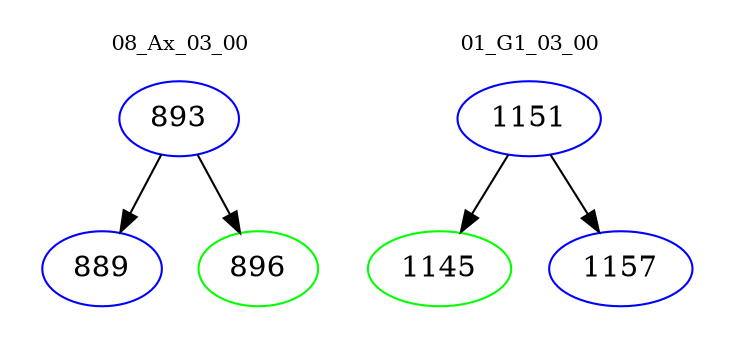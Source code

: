 digraph{
subgraph cluster_0 {
color = white
label = "08_Ax_03_00";
fontsize=10;
T0_893 [label="893", color="blue"]
T0_893 -> T0_889 [color="black"]
T0_889 [label="889", color="blue"]
T0_893 -> T0_896 [color="black"]
T0_896 [label="896", color="green"]
}
subgraph cluster_1 {
color = white
label = "01_G1_03_00";
fontsize=10;
T1_1151 [label="1151", color="blue"]
T1_1151 -> T1_1145 [color="black"]
T1_1145 [label="1145", color="green"]
T1_1151 -> T1_1157 [color="black"]
T1_1157 [label="1157", color="blue"]
}
}
